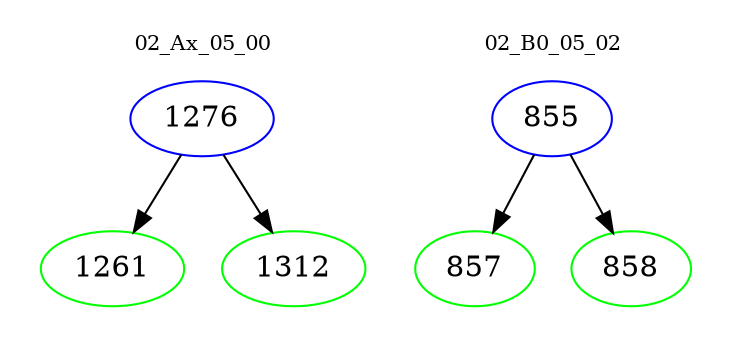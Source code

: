 digraph{
subgraph cluster_0 {
color = white
label = "02_Ax_05_00";
fontsize=10;
T0_1276 [label="1276", color="blue"]
T0_1276 -> T0_1261 [color="black"]
T0_1261 [label="1261", color="green"]
T0_1276 -> T0_1312 [color="black"]
T0_1312 [label="1312", color="green"]
}
subgraph cluster_1 {
color = white
label = "02_B0_05_02";
fontsize=10;
T1_855 [label="855", color="blue"]
T1_855 -> T1_857 [color="black"]
T1_857 [label="857", color="green"]
T1_855 -> T1_858 [color="black"]
T1_858 [label="858", color="green"]
}
}
